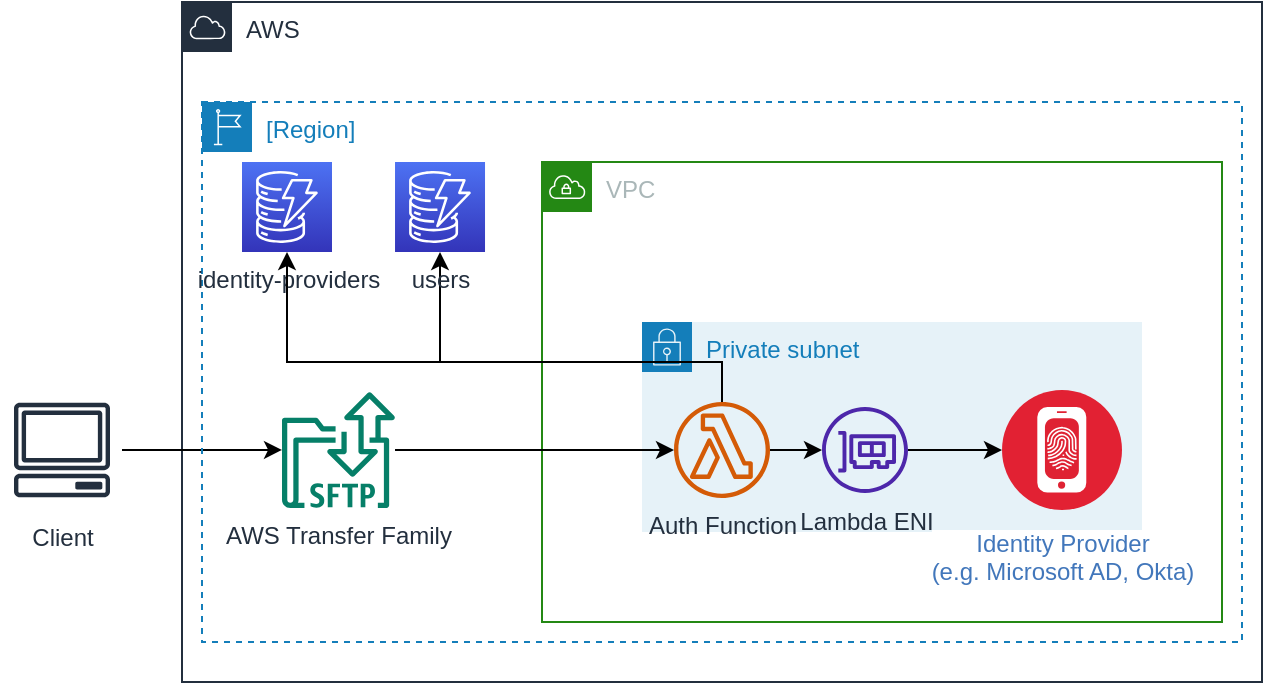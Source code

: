 <mxfile version="24.6.4" type="device" pages="3">
  <diagram id="83PpXdflrvBBaNJUL6ji" name="high-level-architecture">
    <mxGraphModel dx="1114" dy="824" grid="1" gridSize="10" guides="1" tooltips="1" connect="1" arrows="1" fold="1" page="1" pageScale="1" pageWidth="850" pageHeight="1100" math="0" shadow="0">
      <root>
        <mxCell id="0" />
        <mxCell id="1" parent="0" />
        <mxCell id="-8PNFl1u2a8N4YdT_IEa-5" value="Private subnet" style="points=[[0,0],[0.25,0],[0.5,0],[0.75,0],[1,0],[1,0.25],[1,0.5],[1,0.75],[1,1],[0.75,1],[0.5,1],[0.25,1],[0,1],[0,0.75],[0,0.5],[0,0.25]];outlineConnect=0;gradientColor=none;html=1;whiteSpace=wrap;fontSize=12;fontStyle=0;container=0;pointerEvents=0;collapsible=0;recursiveResize=0;shape=mxgraph.aws4.group;grIcon=mxgraph.aws4.group_security_group;grStroke=0;strokeColor=#147EBA;fillColor=#E6F2F8;verticalAlign=top;align=left;spacingLeft=30;fontColor=#147EBA;dashed=0;" parent="1" vertex="1">
          <mxGeometry x="350" y="280" width="250" height="105" as="geometry" />
        </mxCell>
        <mxCell id="-8PNFl1u2a8N4YdT_IEa-9" value="Lambda ENI" style="sketch=0;outlineConnect=0;fontColor=#232F3E;gradientColor=none;fillColor=#4D27AA;strokeColor=none;dashed=0;verticalLabelPosition=bottom;verticalAlign=top;align=center;html=1;fontSize=12;fontStyle=0;aspect=fixed;pointerEvents=1;shape=mxgraph.aws4.elastic_network_interface;container=0;" parent="1" vertex="1">
          <mxGeometry x="440" y="322.5" width="43" height="43" as="geometry" />
        </mxCell>
        <mxCell id="-8PNFl1u2a8N4YdT_IEa-8" value="Auth Function" style="sketch=0;outlineConnect=0;fontColor=#232F3E;gradientColor=none;fillColor=#D45B07;strokeColor=none;dashed=0;verticalLabelPosition=bottom;verticalAlign=top;align=center;html=1;fontSize=12;fontStyle=0;aspect=fixed;pointerEvents=1;shape=mxgraph.aws4.lambda_function;container=0;" parent="1" vertex="1">
          <mxGeometry x="366" y="320" width="48" height="48" as="geometry" />
        </mxCell>
        <mxCell id="-8PNFl1u2a8N4YdT_IEa-15" style="edgeStyle=orthogonalEdgeStyle;rounded=0;orthogonalLoop=1;jettySize=auto;html=1;" parent="1" source="-8PNFl1u2a8N4YdT_IEa-8" target="-8PNFl1u2a8N4YdT_IEa-9" edge="1">
          <mxGeometry relative="1" as="geometry" />
        </mxCell>
        <mxCell id="-8PNFl1u2a8N4YdT_IEa-1" value="AWS" style="points=[[0,0],[0.25,0],[0.5,0],[0.75,0],[1,0],[1,0.25],[1,0.5],[1,0.75],[1,1],[0.75,1],[0.5,1],[0.25,1],[0,1],[0,0.75],[0,0.5],[0,0.25]];outlineConnect=0;gradientColor=none;html=1;whiteSpace=wrap;fontSize=12;fontStyle=0;container=0;pointerEvents=0;collapsible=0;recursiveResize=0;shape=mxgraph.aws4.group;grIcon=mxgraph.aws4.group_aws_cloud;strokeColor=#232F3E;fillColor=none;verticalAlign=top;align=left;spacingLeft=30;fontColor=#232F3E;dashed=0;" parent="1" vertex="1">
          <mxGeometry x="120" y="120" width="540" height="340" as="geometry" />
        </mxCell>
        <mxCell id="-8PNFl1u2a8N4YdT_IEa-7" value="Identity Provider&lt;br&gt;(e.g. Microsoft AD, Okta)" style="aspect=fixed;perimeter=ellipsePerimeter;html=1;align=center;shadow=0;dashed=0;fontColor=#4277BB;labelBackgroundColor=#ffffff;fontSize=12;spacingTop=3;image;image=img/lib/ibm/security/identity_provider.svg;container=0;" parent="1" vertex="1">
          <mxGeometry x="530" y="314" width="60" height="60" as="geometry" />
        </mxCell>
        <mxCell id="-8PNFl1u2a8N4YdT_IEa-18" style="edgeStyle=orthogonalEdgeStyle;rounded=0;orthogonalLoop=1;jettySize=auto;html=1;entryX=0;entryY=0.5;entryDx=0;entryDy=0;" parent="1" source="-8PNFl1u2a8N4YdT_IEa-9" target="-8PNFl1u2a8N4YdT_IEa-7" edge="1">
          <mxGeometry relative="1" as="geometry">
            <mxPoint x="720" y="344" as="targetPoint" />
          </mxGeometry>
        </mxCell>
        <mxCell id="GkHMDYBxcVw07ru3HMIV-2" style="edgeStyle=orthogonalEdgeStyle;rounded=0;orthogonalLoop=1;jettySize=auto;html=1;" parent="1" source="GkHMDYBxcVw07ru3HMIV-1" target="-8PNFl1u2a8N4YdT_IEa-10" edge="1">
          <mxGeometry relative="1" as="geometry" />
        </mxCell>
        <mxCell id="GkHMDYBxcVw07ru3HMIV-1" value="Client" style="sketch=0;outlineConnect=0;fontColor=#232F3E;gradientColor=none;strokeColor=#232F3E;fillColor=#ffffff;dashed=0;verticalLabelPosition=bottom;verticalAlign=top;align=center;html=1;fontSize=12;fontStyle=0;aspect=fixed;shape=mxgraph.aws4.resourceIcon;resIcon=mxgraph.aws4.client;container=0;" parent="1" vertex="1">
          <mxGeometry x="30" y="314" width="60" height="60" as="geometry" />
        </mxCell>
        <mxCell id="-8PNFl1u2a8N4YdT_IEa-2" value="[Region]" style="points=[[0,0],[0.25,0],[0.5,0],[0.75,0],[1,0],[1,0.25],[1,0.5],[1,0.75],[1,1],[0.75,1],[0.5,1],[0.25,1],[0,1],[0,0.75],[0,0.5],[0,0.25]];outlineConnect=0;gradientColor=none;html=1;whiteSpace=wrap;fontSize=12;fontStyle=0;container=0;pointerEvents=0;collapsible=0;recursiveResize=0;shape=mxgraph.aws4.group;grIcon=mxgraph.aws4.group_region;strokeColor=#147EBA;fillColor=none;verticalAlign=top;align=left;spacingLeft=30;fontColor=#147EBA;dashed=1;" parent="1" vertex="1">
          <mxGeometry x="130" y="170" width="520" height="270" as="geometry" />
        </mxCell>
        <mxCell id="-8PNFl1u2a8N4YdT_IEa-4" value="VPC" style="points=[[0,0],[0.25,0],[0.5,0],[0.75,0],[1,0],[1,0.25],[1,0.5],[1,0.75],[1,1],[0.75,1],[0.5,1],[0.25,1],[0,1],[0,0.75],[0,0.5],[0,0.25]];outlineConnect=0;gradientColor=none;html=1;whiteSpace=wrap;fontSize=12;fontStyle=0;container=0;pointerEvents=0;collapsible=0;recursiveResize=0;shape=mxgraph.aws4.group;grIcon=mxgraph.aws4.group_vpc;strokeColor=#248814;fillColor=none;verticalAlign=top;align=left;spacingLeft=30;fontColor=#AAB7B8;dashed=0;" parent="1" vertex="1">
          <mxGeometry x="300" y="200" width="340" height="230" as="geometry" />
        </mxCell>
        <mxCell id="-8PNFl1u2a8N4YdT_IEa-14" style="edgeStyle=orthogonalEdgeStyle;rounded=0;orthogonalLoop=1;jettySize=auto;html=1;" parent="1" source="-8PNFl1u2a8N4YdT_IEa-8" target="-8PNFl1u2a8N4YdT_IEa-12" edge="1">
          <mxGeometry relative="1" as="geometry">
            <Array as="points">
              <mxPoint x="390" y="300" />
              <mxPoint x="249" y="300" />
            </Array>
          </mxGeometry>
        </mxCell>
        <mxCell id="-8PNFl1u2a8N4YdT_IEa-13" value="" style="edgeStyle=orthogonalEdgeStyle;rounded=0;orthogonalLoop=1;jettySize=auto;html=1;" parent="1" source="-8PNFl1u2a8N4YdT_IEa-10" target="-8PNFl1u2a8N4YdT_IEa-8" edge="1">
          <mxGeometry relative="1" as="geometry" />
        </mxCell>
        <mxCell id="-8PNFl1u2a8N4YdT_IEa-10" value="AWS Transfer Family" style="sketch=0;outlineConnect=0;fontColor=#232F3E;gradientColor=none;fillColor=#067F68;strokeColor=none;dashed=0;verticalLabelPosition=bottom;verticalAlign=top;align=center;html=1;fontSize=12;fontStyle=0;aspect=fixed;shape=mxgraph.aws4.transfer_for_sftp_resource;container=0;" parent="1" vertex="1">
          <mxGeometry x="170" y="315" width="56.51" height="58" as="geometry" />
        </mxCell>
        <mxCell id="-8PNFl1u2a8N4YdT_IEa-12" value="users" style="sketch=0;points=[[0,0,0],[0.25,0,0],[0.5,0,0],[0.75,0,0],[1,0,0],[0,1,0],[0.25,1,0],[0.5,1,0],[0.75,1,0],[1,1,0],[0,0.25,0],[0,0.5,0],[0,0.75,0],[1,0.25,0],[1,0.5,0],[1,0.75,0]];outlineConnect=0;fontColor=#232F3E;gradientColor=#4D72F3;gradientDirection=north;fillColor=#3334B9;strokeColor=#ffffff;dashed=0;verticalLabelPosition=bottom;verticalAlign=top;align=center;html=1;fontSize=12;fontStyle=0;aspect=fixed;shape=mxgraph.aws4.resourceIcon;resIcon=mxgraph.aws4.dynamodb;container=0;" parent="1" vertex="1">
          <mxGeometry x="226.51" y="200" width="45" height="45" as="geometry" />
        </mxCell>
        <mxCell id="-8PNFl1u2a8N4YdT_IEa-21" value="identity-providers" style="sketch=0;points=[[0,0,0],[0.25,0,0],[0.5,0,0],[0.75,0,0],[1,0,0],[0,1,0],[0.25,1,0],[0.5,1,0],[0.75,1,0],[1,1,0],[0,0.25,0],[0,0.5,0],[0,0.75,0],[1,0.25,0],[1,0.5,0],[1,0.75,0]];outlineConnect=0;fontColor=#232F3E;gradientColor=#4D72F3;gradientDirection=north;fillColor=#3334B9;strokeColor=#ffffff;dashed=0;verticalLabelPosition=bottom;verticalAlign=top;align=center;html=1;fontSize=12;fontStyle=0;aspect=fixed;shape=mxgraph.aws4.resourceIcon;resIcon=mxgraph.aws4.dynamodb;container=0;" parent="1" vertex="1">
          <mxGeometry x="150" y="200" width="45" height="45" as="geometry" />
        </mxCell>
        <mxCell id="x-z0VkHojNiXZHVe16VJ-1" style="edgeStyle=orthogonalEdgeStyle;rounded=0;orthogonalLoop=1;jettySize=auto;html=1;" parent="1" source="-8PNFl1u2a8N4YdT_IEa-8" target="-8PNFl1u2a8N4YdT_IEa-21" edge="1">
          <mxGeometry relative="1" as="geometry">
            <Array as="points">
              <mxPoint x="314" y="300" />
              <mxPoint x="242" y="300" />
            </Array>
          </mxGeometry>
        </mxCell>
      </root>
    </mxGraphModel>
  </diagram>
  <diagram id="YjS3bW4Jf6D9eGWmV-px" name="authentication-logic">
    <mxGraphModel dx="2074" dy="1214" grid="1" gridSize="10" guides="1" tooltips="1" connect="1" arrows="1" fold="1" page="1" pageScale="1" pageWidth="850" pageHeight="1100" math="0" shadow="0">
      <root>
        <mxCell id="0" />
        <mxCell id="1" parent="0" />
        <mxCell id="7r5RgdNvtrYZTm3jLy2L-15" value="Identity Provider Module" style="rounded=0;whiteSpace=wrap;html=1;fontSize=10;dashed=1;fillColor=none;strokeColor=#666666;verticalAlign=bottom;" parent="1" vertex="1">
          <mxGeometry x="390" y="450" width="440" height="220" as="geometry" />
        </mxCell>
        <mxCell id="9biyuCi008XtBNshTGux-2" value="" style="edgeStyle=orthogonalEdgeStyle;rounded=0;orthogonalLoop=1;jettySize=auto;html=1;" parent="1" source="3P1iYl7yHVLFu1dnOvs0-1" target="9biyuCi008XtBNshTGux-1" edge="1">
          <mxGeometry relative="1" as="geometry" />
        </mxCell>
        <mxCell id="9biyuCi008XtBNshTGux-3" value="" style="edgeStyle=orthogonalEdgeStyle;rounded=0;orthogonalLoop=1;jettySize=auto;html=1;" parent="1" source="3P1iYl7yHVLFu1dnOvs0-1" target="9biyuCi008XtBNshTGux-1" edge="1">
          <mxGeometry relative="1" as="geometry" />
        </mxCell>
        <mxCell id="3P1iYl7yHVLFu1dnOvs0-1" value="Lookup username in users table" style="rounded=1;whiteSpace=wrap;html=1;absoluteArcSize=1;arcSize=14;strokeWidth=2;fontFamily=Helvetica;fontSize=12;fontColor=default;align=center;strokeColor=default;fillColor=default;" parent="1" vertex="1">
          <mxGeometry x="480" y="60" width="120" height="60" as="geometry" />
        </mxCell>
        <mxCell id="9biyuCi008XtBNshTGux-5" value="No" style="edgeStyle=orthogonalEdgeStyle;rounded=0;orthogonalLoop=1;jettySize=auto;html=1;" parent="1" source="9biyuCi008XtBNshTGux-1" target="9biyuCi008XtBNshTGux-4" edge="1">
          <mxGeometry relative="1" as="geometry" />
        </mxCell>
        <mxCell id="7r5RgdNvtrYZTm3jLy2L-12" value="Yes" style="edgeStyle=orthogonalEdgeStyle;rounded=0;orthogonalLoop=1;jettySize=auto;html=1;fontSize=10;" parent="1" source="9biyuCi008XtBNshTGux-1" target="7r5RgdNvtrYZTm3jLy2L-6" edge="1">
          <mxGeometry relative="1" as="geometry" />
        </mxCell>
        <mxCell id="9biyuCi008XtBNshTGux-1" value="User Exists?" style="strokeWidth=2;html=1;shape=mxgraph.flowchart.decision;whiteSpace=wrap;fontFamily=Helvetica;fontSize=12;fontColor=default;align=center;strokeColor=default;fillColor=default;" parent="1" vertex="1">
          <mxGeometry x="660" y="50" width="80" height="80" as="geometry" />
        </mxCell>
        <mxCell id="7r5RgdNvtrYZTm3jLy2L-13" style="edgeStyle=orthogonalEdgeStyle;rounded=0;orthogonalLoop=1;jettySize=auto;html=1;fontSize=10;" parent="1" source="9biyuCi008XtBNshTGux-4" target="7r5RgdNvtrYZTm3jLy2L-6" edge="1">
          <mxGeometry relative="1" as="geometry">
            <Array as="points">
              <mxPoint x="870" y="210" />
            </Array>
          </mxGeometry>
        </mxCell>
        <mxCell id="9biyuCi008XtBNshTGux-4" value="Use $default$ Config from Users Table" style="rounded=1;whiteSpace=wrap;html=1;absoluteArcSize=1;arcSize=14;strokeWidth=2;fontFamily=Helvetica;fontSize=12;fontColor=default;align=center;strokeColor=default;fillColor=default;" parent="1" vertex="1">
          <mxGeometry x="810" y="60" width="120" height="60" as="geometry" />
        </mxCell>
        <mxCell id="xAn_hb70YDS_HZV8ok_7-3" value="" style="edgeStyle=orthogonalEdgeStyle;rounded=0;orthogonalLoop=1;jettySize=auto;html=1;" parent="1" source="9biyuCi008XtBNshTGux-6" target="xAn_hb70YDS_HZV8ok_7-2" edge="1">
          <mxGeometry relative="1" as="geometry" />
        </mxCell>
        <mxCell id="9biyuCi008XtBNshTGux-6" value="lookup provider using &lt;i&gt;config identity_provider_key&lt;/i&gt;" style="rounded=1;whiteSpace=wrap;html=1;absoluteArcSize=1;arcSize=14;strokeWidth=2;fontFamily=Helvetica;fontSize=12;fontColor=default;align=center;strokeColor=default;fillColor=default;" parent="1" vertex="1">
          <mxGeometry x="350" y="180" width="120" height="60" as="geometry" />
        </mxCell>
        <mxCell id="xAn_hb70YDS_HZV8ok_7-10" value="No" style="edgeStyle=orthogonalEdgeStyle;rounded=0;orthogonalLoop=1;jettySize=auto;html=1;" parent="1" source="xAn_hb70YDS_HZV8ok_7-2" target="xAn_hb70YDS_HZV8ok_7-9" edge="1">
          <mxGeometry relative="1" as="geometry" />
        </mxCell>
        <mxCell id="xAn_hb70YDS_HZV8ok_7-12" value="Yes" style="edgeStyle=orthogonalEdgeStyle;rounded=0;orthogonalLoop=1;jettySize=auto;html=1;" parent="1" source="xAn_hb70YDS_HZV8ok_7-2" target="D12CYQUIo_TFi6Bv4iuY-1" edge="1">
          <mxGeometry relative="1" as="geometry">
            <mxPoint x="260" y="320" as="targetPoint" />
          </mxGeometry>
        </mxCell>
        <mxCell id="xAn_hb70YDS_HZV8ok_7-2" value="Provider Exists?" style="strokeWidth=2;html=1;shape=mxgraph.flowchart.decision;whiteSpace=wrap;fontFamily=Helvetica;fontSize=12;fontColor=default;align=center;strokeColor=default;fillColor=default;" parent="1" vertex="1">
          <mxGeometry x="220" y="170" width="80" height="80" as="geometry" />
        </mxCell>
        <mxCell id="7r5RgdNvtrYZTm3jLy2L-14" style="edgeStyle=orthogonalEdgeStyle;rounded=0;orthogonalLoop=1;jettySize=auto;html=1;fontSize=10;" parent="1" source="xAn_hb70YDS_HZV8ok_7-6" target="3P1iYl7yHVLFu1dnOvs0-1" edge="1">
          <mxGeometry relative="1" as="geometry" />
        </mxCell>
        <mxCell id="xAn_hb70YDS_HZV8ok_7-6" value="Start" style="strokeWidth=2;html=1;shape=mxgraph.flowchart.start_1;whiteSpace=wrap;" parent="1" vertex="1">
          <mxGeometry x="320" y="60" width="100" height="60" as="geometry" />
        </mxCell>
        <mxCell id="xAn_hb70YDS_HZV8ok_7-9" value="Raise Exception/Fail Auth" style="strokeWidth=2;html=1;shape=mxgraph.flowchart.terminator;whiteSpace=wrap;" parent="1" vertex="1">
          <mxGeometry x="80" y="185" width="90" height="50" as="geometry" />
        </mxCell>
        <mxCell id="xAn_hb70YDS_HZV8ok_7-14" value="" style="edgeStyle=orthogonalEdgeStyle;rounded=0;orthogonalLoop=1;jettySize=auto;html=1;fontSize=11;" parent="1" source="xAn_hb70YDS_HZV8ok_7-11" target="xAn_hb70YDS_HZV8ok_7-13" edge="1">
          <mxGeometry relative="1" as="geometry" />
        </mxCell>
        <mxCell id="xAn_hb70YDS_HZV8ok_7-11" value="&lt;font style=&quot;font-size: 11px;&quot;&gt;use &lt;i&gt;module &lt;/i&gt;attribute to load module entrypoint, pass &lt;i&gt;user &lt;/i&gt;and &lt;i&gt;identity_provider&lt;/i&gt;&amp;nbsp;records&lt;/font&gt;" style="rounded=1;whiteSpace=wrap;html=1;absoluteArcSize=1;arcSize=14;strokeWidth=2;fontFamily=Helvetica;fontSize=12;fontColor=default;align=center;strokeColor=default;fillColor=default;" parent="1" vertex="1">
          <mxGeometry x="200" y="465" width="120" height="60" as="geometry" />
        </mxCell>
        <mxCell id="xAn_hb70YDS_HZV8ok_7-16" value="" style="edgeStyle=orthogonalEdgeStyle;rounded=0;orthogonalLoop=1;jettySize=auto;html=1;fontSize=11;" parent="1" source="xAn_hb70YDS_HZV8ok_7-13" target="xAn_hb70YDS_HZV8ok_7-15" edge="1">
          <mxGeometry relative="1" as="geometry" />
        </mxCell>
        <mxCell id="xAn_hb70YDS_HZV8ok_7-13" value="&lt;font style=&quot;font-size: 11px;&quot;&gt;handle_auth&lt;br&gt;(event, parsed_username, user_record, identity_provider_record, response_data)&lt;/font&gt;" style="whiteSpace=wrap;html=1;rounded=1;arcSize=14;strokeWidth=2;" parent="1" vertex="1">
          <mxGeometry x="400" y="460" width="140" height="70" as="geometry" />
        </mxCell>
        <mxCell id="7r5RgdNvtrYZTm3jLy2L-1" value="No" style="edgeStyle=orthogonalEdgeStyle;rounded=0;orthogonalLoop=1;jettySize=auto;html=1;fontSize=10;entryX=0;entryY=0.5;entryDx=0;entryDy=0;entryPerimeter=0;" parent="1" source="xAn_hb70YDS_HZV8ok_7-15" target="7r5RgdNvtrYZTm3jLy2L-16" edge="1">
          <mxGeometry relative="1" as="geometry">
            <mxPoint x="710" y="490" as="targetPoint" />
          </mxGeometry>
        </mxCell>
        <mxCell id="7r5RgdNvtrYZTm3jLy2L-3" value="" style="edgeStyle=orthogonalEdgeStyle;rounded=0;orthogonalLoop=1;jettySize=auto;html=1;fontSize=10;" parent="1" source="xAn_hb70YDS_HZV8ok_7-15" target="7r5RgdNvtrYZTm3jLy2L-2" edge="1">
          <mxGeometry relative="1" as="geometry" />
        </mxCell>
        <mxCell id="xAn_hb70YDS_HZV8ok_7-15" value="Authentication Successful?" style="rhombus;whiteSpace=wrap;html=1;rounded=1;arcSize=14;strokeWidth=2;fontSize=10;" parent="1" vertex="1">
          <mxGeometry x="570" y="455" width="80" height="80" as="geometry" />
        </mxCell>
        <mxCell id="7r5RgdNvtrYZTm3jLy2L-5" value="" style="edgeStyle=orthogonalEdgeStyle;rounded=0;orthogonalLoop=1;jettySize=auto;html=1;fontSize=10;" parent="1" source="7r5RgdNvtrYZTm3jLy2L-2" target="7r5RgdNvtrYZTm3jLy2L-4" edge="1">
          <mxGeometry relative="1" as="geometry" />
        </mxCell>
        <mxCell id="7r5RgdNvtrYZTm3jLy2L-2" value="Build AWS Transfer response" style="whiteSpace=wrap;html=1;fontSize=10;rounded=1;arcSize=14;strokeWidth=2;" parent="1" vertex="1">
          <mxGeometry x="550" y="580" width="120" height="60" as="geometry" />
        </mxCell>
        <mxCell id="7r5RgdNvtrYZTm3jLy2L-18" style="edgeStyle=orthogonalEdgeStyle;rounded=0;orthogonalLoop=1;jettySize=auto;html=1;fontSize=10;" parent="1" source="7r5RgdNvtrYZTm3jLy2L-4" target="7r5RgdNvtrYZTm3jLy2L-17" edge="1">
          <mxGeometry relative="1" as="geometry" />
        </mxCell>
        <mxCell id="7r5RgdNvtrYZTm3jLy2L-4" value="Return&amp;nbsp; AWS Transfer response" style="whiteSpace=wrap;html=1;fontSize=10;rounded=1;arcSize=14;strokeWidth=2;" parent="1" vertex="1">
          <mxGeometry x="210" y="580" width="120" height="60" as="geometry" />
        </mxCell>
        <mxCell id="7r5RgdNvtrYZTm3jLy2L-8" value="" style="edgeStyle=orthogonalEdgeStyle;rounded=0;orthogonalLoop=1;jettySize=auto;html=1;fontSize=10;" parent="1" source="7r5RgdNvtrYZTm3jLy2L-6" target="7r5RgdNvtrYZTm3jLy2L-7" edge="1">
          <mxGeometry relative="1" as="geometry" />
        </mxCell>
        <mxCell id="7r5RgdNvtrYZTm3jLy2L-6" value="check if client IP is with &lt;i&gt;ipv4_allow_list &lt;/i&gt;attribute" style="rounded=1;whiteSpace=wrap;html=1;absoluteArcSize=1;arcSize=14;strokeWidth=2;fontFamily=Helvetica;fontSize=12;fontColor=default;align=center;strokeColor=default;fillColor=default;" parent="1" vertex="1">
          <mxGeometry x="640" y="180" width="120" height="60" as="geometry" />
        </mxCell>
        <mxCell id="7r5RgdNvtrYZTm3jLy2L-9" value="Yes" style="edgeStyle=orthogonalEdgeStyle;rounded=0;orthogonalLoop=1;jettySize=auto;html=1;fontSize=10;" parent="1" source="7r5RgdNvtrYZTm3jLy2L-7" target="9biyuCi008XtBNshTGux-6" edge="1">
          <mxGeometry relative="1" as="geometry" />
        </mxCell>
        <mxCell id="7r5RgdNvtrYZTm3jLy2L-11" value="No" style="edgeStyle=orthogonalEdgeStyle;rounded=0;orthogonalLoop=1;jettySize=auto;html=1;fontSize=10;" parent="1" source="7r5RgdNvtrYZTm3jLy2L-7" target="7r5RgdNvtrYZTm3jLy2L-10" edge="1">
          <mxGeometry relative="1" as="geometry" />
        </mxCell>
        <mxCell id="7r5RgdNvtrYZTm3jLy2L-7" value="IP allowed?" style="rhombus;whiteSpace=wrap;html=1;rounded=1;arcSize=14;strokeWidth=2;" parent="1" vertex="1">
          <mxGeometry x="520" y="170" width="80" height="80" as="geometry" />
        </mxCell>
        <mxCell id="7r5RgdNvtrYZTm3jLy2L-10" value="Raise Exception/Fail Auth" style="strokeWidth=2;html=1;shape=mxgraph.flowchart.terminator;whiteSpace=wrap;" parent="1" vertex="1">
          <mxGeometry x="515" y="280" width="90" height="50" as="geometry" />
        </mxCell>
        <mxCell id="7r5RgdNvtrYZTm3jLy2L-16" value="Raise Exception/Fail Auth" style="strokeWidth=2;html=1;shape=mxgraph.flowchart.terminator;whiteSpace=wrap;" parent="1" vertex="1">
          <mxGeometry x="720" y="470" width="90" height="50" as="geometry" />
        </mxCell>
        <mxCell id="7r5RgdNvtrYZTm3jLy2L-17" value="Finish" style="strokeWidth=2;html=1;shape=mxgraph.flowchart.terminator;whiteSpace=wrap;" parent="1" vertex="1">
          <mxGeometry x="70" y="585" width="90" height="50" as="geometry" />
        </mxCell>
        <mxCell id="D12CYQUIo_TFi6Bv4iuY-2" style="edgeStyle=orthogonalEdgeStyle;rounded=0;orthogonalLoop=1;jettySize=auto;html=1;" edge="1" parent="1" source="D12CYQUIo_TFi6Bv4iuY-1" target="xAn_hb70YDS_HZV8ok_7-11">
          <mxGeometry relative="1" as="geometry" />
        </mxCell>
        <mxCell id="D12CYQUIo_TFi6Bv4iuY-1" value="&lt;span style=&quot;font-size: 11px;&quot;&gt;begin building response_data from user_record and identity_provider_record&lt;/span&gt;" style="rounded=1;whiteSpace=wrap;html=1;absoluteArcSize=1;arcSize=14;strokeWidth=2;fontFamily=Helvetica;fontSize=12;fontColor=default;align=center;strokeColor=default;fillColor=default;" vertex="1" parent="1">
          <mxGeometry x="200" y="340" width="120" height="60" as="geometry" />
        </mxCell>
      </root>
    </mxGraphModel>
  </diagram>
  <diagram id="Mzzv8ZZeOIxW-cuWG0UY" name="ldap-module-process-flow">
    <mxGraphModel dx="2924" dy="1214" grid="1" gridSize="10" guides="1" tooltips="1" connect="1" arrows="1" fold="1" page="1" pageScale="1" pageWidth="850" pageHeight="1100" math="0" shadow="0">
      <root>
        <mxCell id="0" />
        <mxCell id="1" parent="0" />
        <mxCell id="OjrBDegtOv5cAJYjnbsx-19" style="edgeStyle=orthogonalEdgeStyle;rounded=0;orthogonalLoop=1;jettySize=auto;html=1;fontSize=11;" parent="1" source="OjrBDegtOv5cAJYjnbsx-2" target="OjrBDegtOv5cAJYjnbsx-4" edge="1">
          <mxGeometry relative="1" as="geometry" />
        </mxCell>
        <mxCell id="OjrBDegtOv5cAJYjnbsx-2" value="handle_auth(event, user_record, identity_provider_record)" style="strokeWidth=2;html=1;shape=mxgraph.flowchart.start_2;whiteSpace=wrap;strokeColor=#000000;fontSize=11;fillColor=none;" parent="1" vertex="1">
          <mxGeometry x="10" y="230" width="100" height="100" as="geometry" />
        </mxCell>
        <mxCell id="OjrBDegtOv5cAJYjnbsx-6" value="" style="edgeStyle=orthogonalEdgeStyle;rounded=0;orthogonalLoop=1;jettySize=auto;html=1;fontSize=11;" parent="1" source="OjrBDegtOv5cAJYjnbsx-4" target="OjrBDegtOv5cAJYjnbsx-5" edge="1">
          <mxGeometry relative="1" as="geometry" />
        </mxCell>
        <mxCell id="OjrBDegtOv5cAJYjnbsx-4" value="build connection string&lt;br&gt;identity_provider_record&lt;i&gt;.config.server&lt;/i&gt;&lt;br&gt;identity_provider_record&lt;i&gt;.config.port&lt;/i&gt;&lt;br&gt;identity_provider_record&lt;i&gt;.config.ssl&lt;br&gt;&lt;/i&gt;identity_provider_record&lt;i style=&quot;border-color: var(--border-color);&quot;&gt;.config.search_base&lt;br&gt;identity_provider_record.config.ssl_verify&lt;br style=&quot;border-color: var(--border-color);&quot;&gt;&lt;/i&gt;" style="rounded=1;whiteSpace=wrap;html=1;absoluteArcSize=1;arcSize=14;strokeWidth=2;strokeColor=#000000;fontSize=11;fillColor=none;" parent="1" vertex="1">
          <mxGeometry x="160" y="215" width="220" height="130" as="geometry" />
        </mxCell>
        <mxCell id="OjrBDegtOv5cAJYjnbsx-8" value="" style="edgeStyle=orthogonalEdgeStyle;rounded=0;orthogonalLoop=1;jettySize=auto;html=1;fontSize=11;" parent="1" source="OjrBDegtOv5cAJYjnbsx-5" target="OjrBDegtOv5cAJYjnbsx-7" edge="1">
          <mxGeometry relative="1" as="geometry" />
        </mxCell>
        <mxCell id="OjrBDegtOv5cAJYjnbsx-5" value="build query string&lt;br&gt;&lt;i&gt;identity_provider_config.config.attributes&lt;br&gt;&lt;/i&gt;" style="rounded=1;whiteSpace=wrap;html=1;absoluteArcSize=1;arcSize=14;strokeWidth=2;strokeColor=#000000;fontSize=11;fillColor=none;" parent="1" vertex="1">
          <mxGeometry x="420" y="210" width="220" height="140" as="geometry" />
        </mxCell>
        <mxCell id="OjrBDegtOv5cAJYjnbsx-10" value="" style="edgeStyle=orthogonalEdgeStyle;rounded=0;orthogonalLoop=1;jettySize=auto;html=1;fontSize=11;" parent="1" source="OjrBDegtOv5cAJYjnbsx-7" target="OjrBDegtOv5cAJYjnbsx-9" edge="1">
          <mxGeometry relative="1" as="geometry" />
        </mxCell>
        <mxCell id="OjrBDegtOv5cAJYjnbsx-7" value="connect and query" style="rounded=1;whiteSpace=wrap;html=1;absoluteArcSize=1;arcSize=14;strokeWidth=2;strokeColor=#000000;fontSize=11;fillColor=none;" parent="1" vertex="1">
          <mxGeometry x="670" y="210" width="170" height="140" as="geometry" />
        </mxCell>
        <mxCell id="OjrBDegtOv5cAJYjnbsx-14" value="" style="edgeStyle=orthogonalEdgeStyle;rounded=0;orthogonalLoop=1;jettySize=auto;html=1;fontSize=11;" parent="1" source="OjrBDegtOv5cAJYjnbsx-9" target="OjrBDegtOv5cAJYjnbsx-13" edge="1">
          <mxGeometry relative="1" as="geometry" />
        </mxCell>
        <mxCell id="K1IxPmORq_Psjmhu0Wez-2" value="" style="edgeStyle=orthogonalEdgeStyle;rounded=0;orthogonalLoop=1;jettySize=auto;html=1;" parent="1" source="OjrBDegtOv5cAJYjnbsx-9" target="K1IxPmORq_Psjmhu0Wez-3" edge="1">
          <mxGeometry relative="1" as="geometry">
            <mxPoint x="755" y="560" as="targetPoint" />
          </mxGeometry>
        </mxCell>
        <mxCell id="OjrBDegtOv5cAJYjnbsx-9" value="Successful?" style="rhombus;whiteSpace=wrap;html=1;fontSize=11;fillColor=none;strokeColor=#000000;rounded=1;arcSize=14;strokeWidth=2;" parent="1" vertex="1">
          <mxGeometry x="715" y="390" width="80" height="80" as="geometry" />
        </mxCell>
        <mxCell id="OjrBDegtOv5cAJYjnbsx-16" value="" style="edgeStyle=orthogonalEdgeStyle;rounded=0;orthogonalLoop=1;jettySize=auto;html=1;fontSize=11;" parent="1" source="OjrBDegtOv5cAJYjnbsx-13" target="OjrBDegtOv5cAJYjnbsx-15" edge="1">
          <mxGeometry relative="1" as="geometry" />
        </mxCell>
        <mxCell id="OjrBDegtOv5cAJYjnbsx-13" value="Merge LDAP properties&lt;br&gt;and user_config" style="whiteSpace=wrap;html=1;fontSize=11;fillColor=none;strokeColor=#000000;rounded=1;arcSize=14;strokeWidth=2;" parent="1" vertex="1">
          <mxGeometry x="535" y="400" width="120" height="60" as="geometry" />
        </mxCell>
        <mxCell id="OjrBDegtOv5cAJYjnbsx-18" style="edgeStyle=orthogonalEdgeStyle;rounded=0;orthogonalLoop=1;jettySize=auto;html=1;fontSize=11;" parent="1" source="OjrBDegtOv5cAJYjnbsx-15" target="OjrBDegtOv5cAJYjnbsx-17" edge="1">
          <mxGeometry relative="1" as="geometry" />
        </mxCell>
        <mxCell id="OjrBDegtOv5cAJYjnbsx-15" value="Build AWS Transfer&lt;br&gt;response" style="whiteSpace=wrap;html=1;fontSize=11;fillColor=none;strokeColor=#000000;rounded=1;arcSize=14;strokeWidth=2;" parent="1" vertex="1">
          <mxGeometry x="335" y="400" width="120" height="60" as="geometry" />
        </mxCell>
        <mxCell id="OjrBDegtOv5cAJYjnbsx-17" value="return (response)" style="strokeWidth=2;html=1;shape=mxgraph.flowchart.terminator;whiteSpace=wrap;strokeColor=#000000;fontSize=11;fillColor=none;" parent="1" vertex="1">
          <mxGeometry x="130" y="400" width="100" height="60" as="geometry" />
        </mxCell>
        <mxCell id="K1IxPmORq_Psjmhu0Wez-3" value="return {}" style="strokeWidth=2;html=1;shape=mxgraph.flowchart.terminator;whiteSpace=wrap;strokeColor=#000000;fontSize=11;fillColor=none;" parent="1" vertex="1">
          <mxGeometry x="705" y="510" width="100" height="60" as="geometry" />
        </mxCell>
      </root>
    </mxGraphModel>
  </diagram>
</mxfile>
